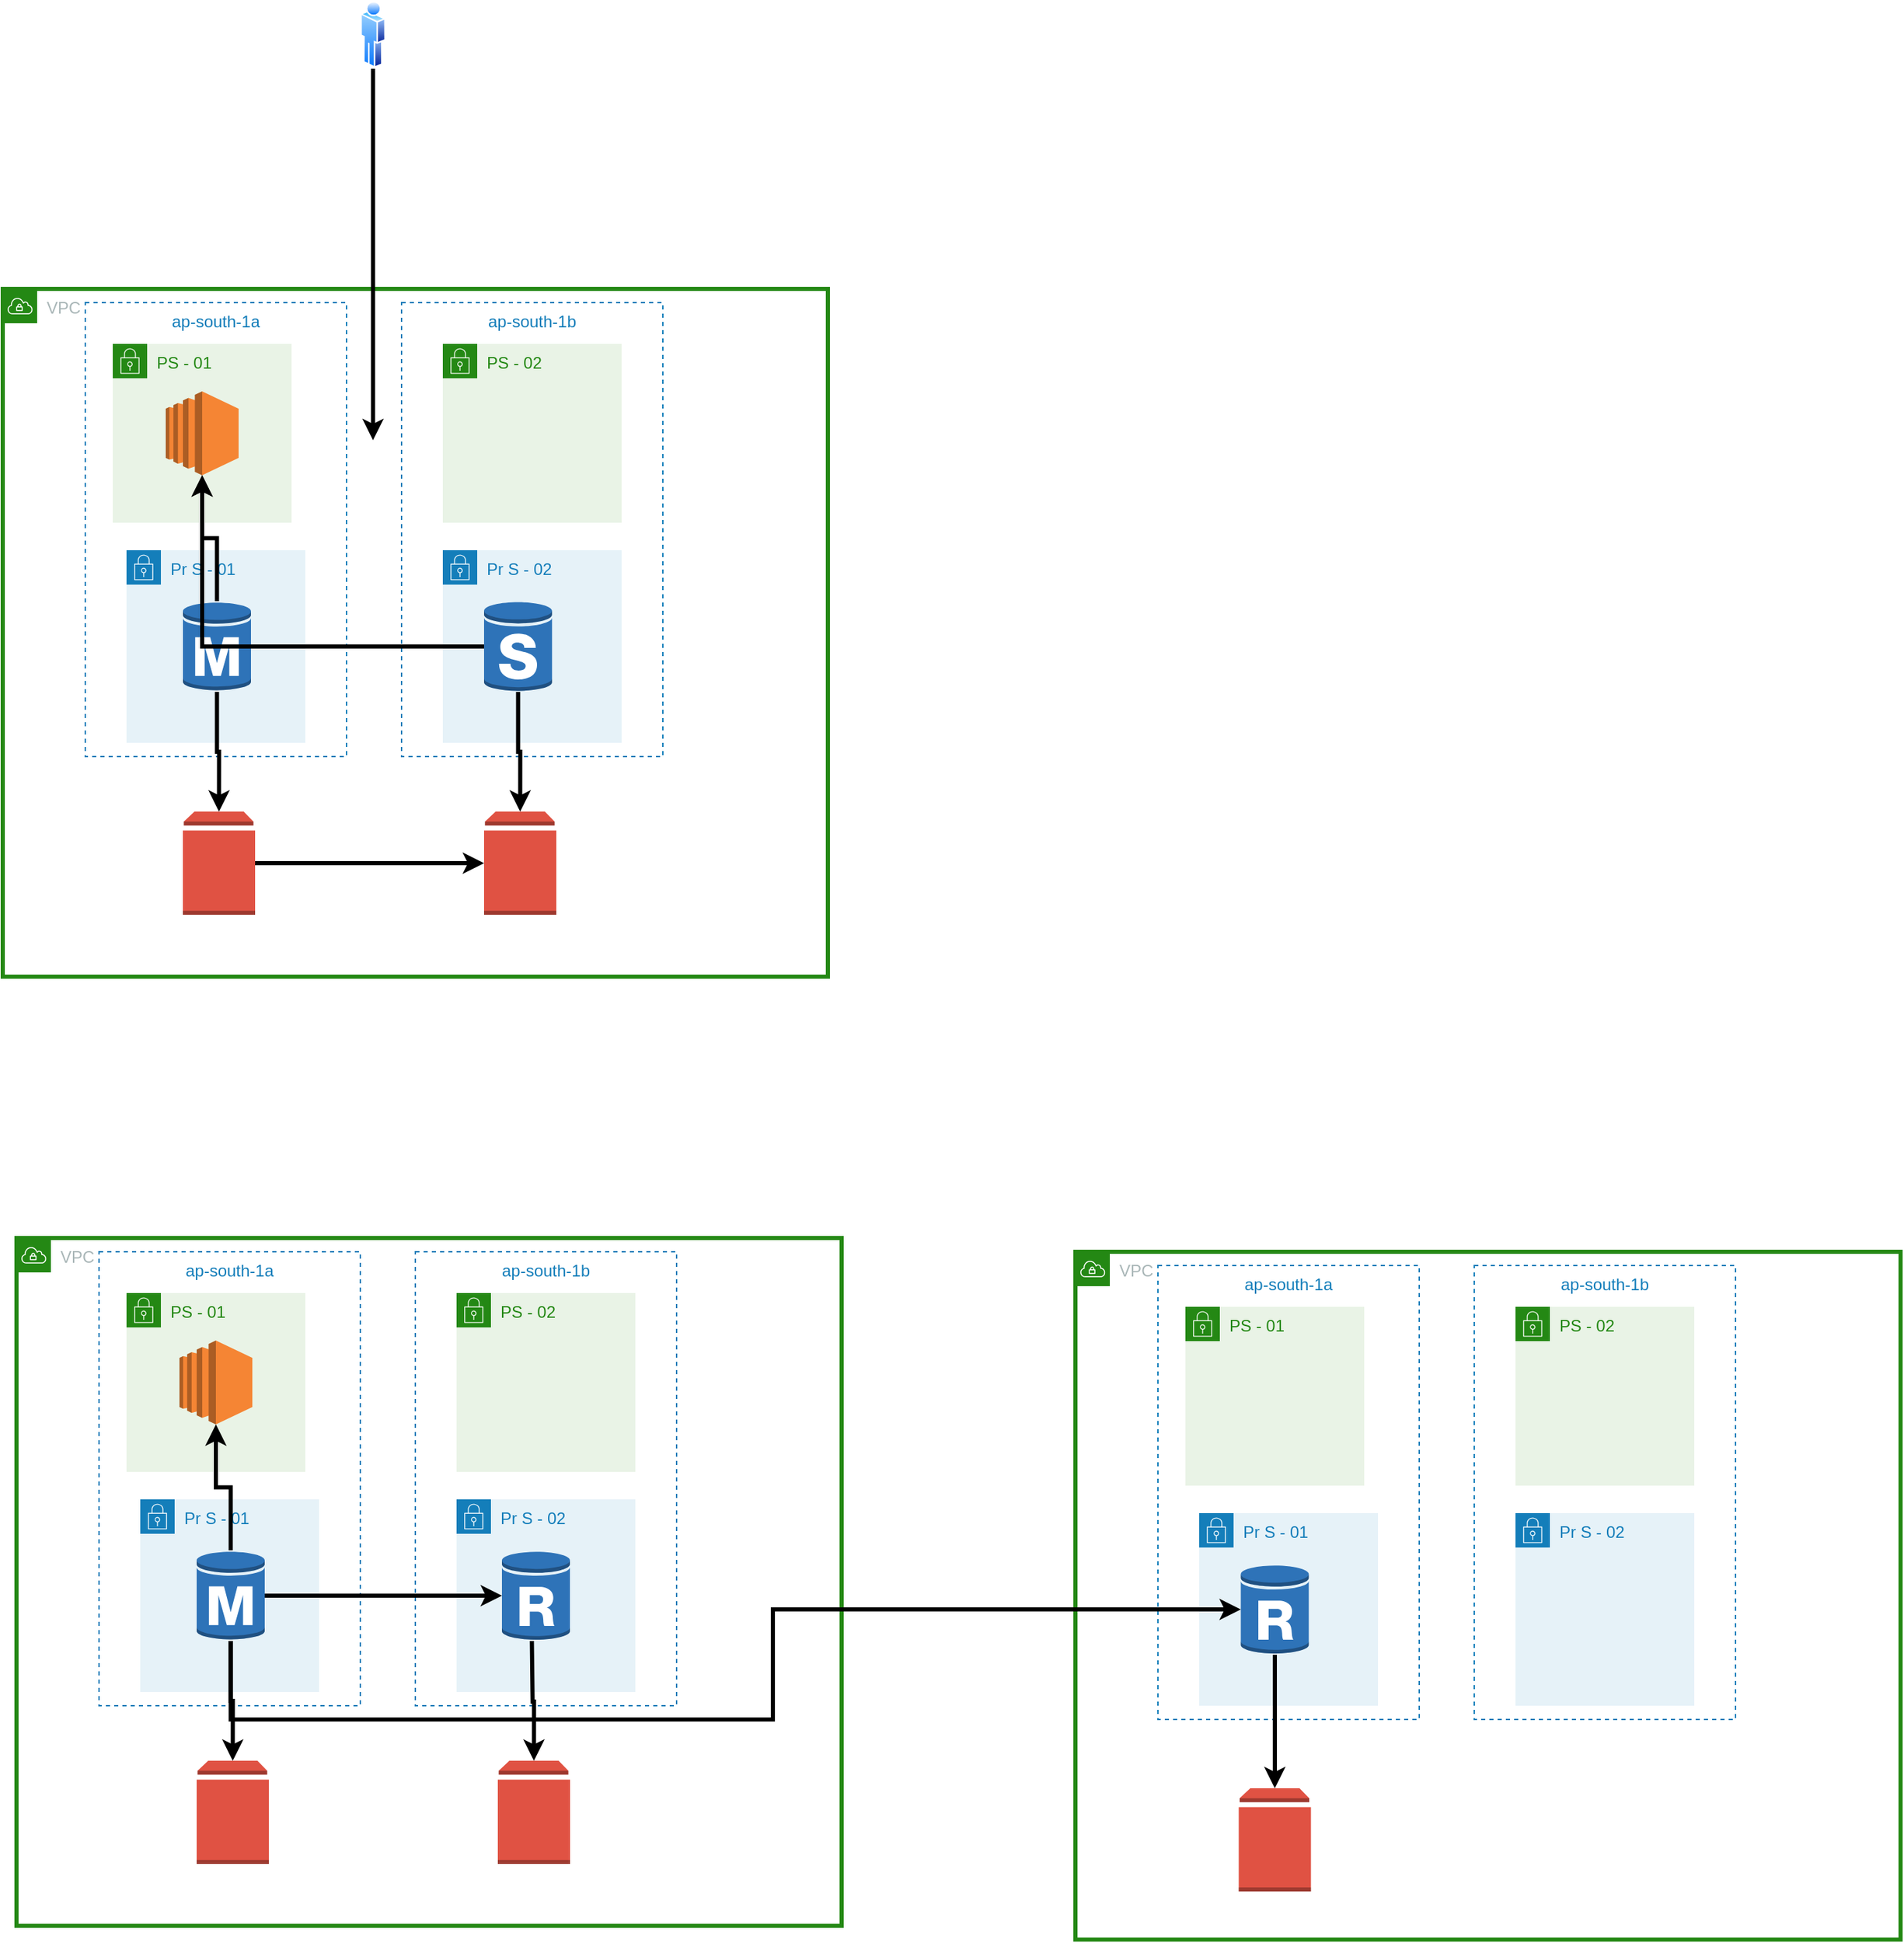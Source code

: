 <mxfile version="16.5.2" type="device"><diagram id="pcL_yw3CoYtFVEV2Uy6o" name="Page-1"><mxGraphModel dx="1304" dy="1658" grid="1" gridSize="10" guides="1" tooltips="1" connect="1" arrows="1" fold="1" page="1" pageScale="1" pageWidth="850" pageHeight="1100" math="0" shadow="0"><root><mxCell id="0"/><mxCell id="1" parent="0"/><mxCell id="kQGjs3hiEvjF5Gnd9WPD-1" value="VPC" style="points=[[0,0],[0.25,0],[0.5,0],[0.75,0],[1,0],[1,0.25],[1,0.5],[1,0.75],[1,1],[0.75,1],[0.5,1],[0.25,1],[0,1],[0,0.75],[0,0.5],[0,0.25]];outlineConnect=0;gradientColor=none;html=1;whiteSpace=wrap;fontSize=12;fontStyle=0;container=1;pointerEvents=0;collapsible=0;recursiveResize=0;shape=mxgraph.aws4.group;grIcon=mxgraph.aws4.group_vpc;strokeColor=#248814;fillColor=none;verticalAlign=top;align=left;spacingLeft=30;fontColor=#AAB7B8;dashed=0;strokeWidth=3;" vertex="1" parent="1"><mxGeometry x="80" y="80" width="600" height="500" as="geometry"/></mxCell><mxCell id="kQGjs3hiEvjF5Gnd9WPD-6" value="ap-south-1b" style="fillColor=none;strokeColor=#147EBA;dashed=1;verticalAlign=top;fontStyle=0;fontColor=#147EBA;" vertex="1" parent="kQGjs3hiEvjF5Gnd9WPD-1"><mxGeometry x="290" y="10" width="190" height="330" as="geometry"/></mxCell><mxCell id="kQGjs3hiEvjF5Gnd9WPD-5" value="ap-south-1a" style="fillColor=none;strokeColor=#147EBA;dashed=1;verticalAlign=top;fontStyle=0;fontColor=#147EBA;" vertex="1" parent="kQGjs3hiEvjF5Gnd9WPD-1"><mxGeometry x="60" y="10" width="190" height="330" as="geometry"/></mxCell><mxCell id="kQGjs3hiEvjF5Gnd9WPD-2" value="PS - 01" style="points=[[0,0],[0.25,0],[0.5,0],[0.75,0],[1,0],[1,0.25],[1,0.5],[1,0.75],[1,1],[0.75,1],[0.5,1],[0.25,1],[0,1],[0,0.75],[0,0.5],[0,0.25]];outlineConnect=0;gradientColor=none;html=1;whiteSpace=wrap;fontSize=12;fontStyle=0;container=1;pointerEvents=0;collapsible=0;recursiveResize=0;shape=mxgraph.aws4.group;grIcon=mxgraph.aws4.group_security_group;grStroke=0;strokeColor=#248814;fillColor=#E9F3E6;verticalAlign=top;align=left;spacingLeft=30;fontColor=#248814;dashed=0;" vertex="1" parent="kQGjs3hiEvjF5Gnd9WPD-1"><mxGeometry x="80" y="40" width="130" height="130" as="geometry"/></mxCell><mxCell id="kQGjs3hiEvjF5Gnd9WPD-18" value="" style="outlineConnect=0;dashed=0;verticalLabelPosition=bottom;verticalAlign=top;align=center;html=1;shape=mxgraph.aws3.ec2;fillColor=#F58534;gradientColor=none;strokeWidth=3;" vertex="1" parent="kQGjs3hiEvjF5Gnd9WPD-2"><mxGeometry x="38.5" y="34.5" width="53" height="61" as="geometry"/></mxCell><mxCell id="kQGjs3hiEvjF5Gnd9WPD-3" value="Pr S - 01" style="points=[[0,0],[0.25,0],[0.5,0],[0.75,0],[1,0],[1,0.25],[1,0.5],[1,0.75],[1,1],[0.75,1],[0.5,1],[0.25,1],[0,1],[0,0.75],[0,0.5],[0,0.25]];outlineConnect=0;gradientColor=none;html=1;whiteSpace=wrap;fontSize=12;fontStyle=0;container=1;pointerEvents=0;collapsible=0;recursiveResize=0;shape=mxgraph.aws4.group;grIcon=mxgraph.aws4.group_security_group;grStroke=0;strokeColor=#147EBA;fillColor=#E6F2F8;verticalAlign=top;align=left;spacingLeft=30;fontColor=#147EBA;dashed=0;" vertex="1" parent="kQGjs3hiEvjF5Gnd9WPD-1"><mxGeometry x="90" y="190" width="130" height="140" as="geometry"/></mxCell><mxCell id="kQGjs3hiEvjF5Gnd9WPD-15" value="" style="outlineConnect=0;dashed=0;verticalLabelPosition=bottom;verticalAlign=top;align=center;html=1;shape=mxgraph.aws3.rds_db_instance;fillColor=#2E73B8;gradientColor=none;strokeWidth=3;" vertex="1" parent="kQGjs3hiEvjF5Gnd9WPD-3"><mxGeometry x="41" y="37" width="49.5" height="66" as="geometry"/></mxCell><mxCell id="kQGjs3hiEvjF5Gnd9WPD-12" value="PS - 02" style="points=[[0,0],[0.25,0],[0.5,0],[0.75,0],[1,0],[1,0.25],[1,0.5],[1,0.75],[1,1],[0.75,1],[0.5,1],[0.25,1],[0,1],[0,0.75],[0,0.5],[0,0.25]];outlineConnect=0;gradientColor=none;html=1;whiteSpace=wrap;fontSize=12;fontStyle=0;container=1;pointerEvents=0;collapsible=0;recursiveResize=0;shape=mxgraph.aws4.group;grIcon=mxgraph.aws4.group_security_group;grStroke=0;strokeColor=#248814;fillColor=#E9F3E6;verticalAlign=top;align=left;spacingLeft=30;fontColor=#248814;dashed=0;" vertex="1" parent="kQGjs3hiEvjF5Gnd9WPD-1"><mxGeometry x="320" y="40" width="130" height="130" as="geometry"/></mxCell><mxCell id="kQGjs3hiEvjF5Gnd9WPD-13" value="Pr S - 02" style="points=[[0,0],[0.25,0],[0.5,0],[0.75,0],[1,0],[1,0.25],[1,0.5],[1,0.75],[1,1],[0.75,1],[0.5,1],[0.25,1],[0,1],[0,0.75],[0,0.5],[0,0.25]];outlineConnect=0;gradientColor=none;html=1;whiteSpace=wrap;fontSize=12;fontStyle=0;container=1;pointerEvents=0;collapsible=0;recursiveResize=0;shape=mxgraph.aws4.group;grIcon=mxgraph.aws4.group_security_group;grStroke=0;strokeColor=#147EBA;fillColor=#E6F2F8;verticalAlign=top;align=left;spacingLeft=30;fontColor=#147EBA;dashed=0;" vertex="1" parent="kQGjs3hiEvjF5Gnd9WPD-1"><mxGeometry x="320" y="190" width="130" height="140" as="geometry"/></mxCell><mxCell id="kQGjs3hiEvjF5Gnd9WPD-16" value="" style="outlineConnect=0;dashed=0;verticalLabelPosition=bottom;verticalAlign=top;align=center;html=1;shape=mxgraph.aws3.rds_db_instance_standby_multi_az;fillColor=#2E73B8;gradientColor=none;strokeWidth=3;" vertex="1" parent="kQGjs3hiEvjF5Gnd9WPD-13"><mxGeometry x="30" y="37" width="49.5" height="66" as="geometry"/></mxCell><mxCell id="kQGjs3hiEvjF5Gnd9WPD-26" style="edgeStyle=orthogonalEdgeStyle;rounded=0;orthogonalLoop=1;jettySize=auto;html=1;entryX=0;entryY=0.5;entryDx=0;entryDy=0;entryPerimeter=0;strokeWidth=3;" edge="1" parent="kQGjs3hiEvjF5Gnd9WPD-1" source="kQGjs3hiEvjF5Gnd9WPD-23" target="kQGjs3hiEvjF5Gnd9WPD-25"><mxGeometry relative="1" as="geometry"/></mxCell><mxCell id="kQGjs3hiEvjF5Gnd9WPD-23" value="" style="outlineConnect=0;dashed=0;verticalLabelPosition=bottom;verticalAlign=top;align=center;html=1;shape=mxgraph.aws3.volume;fillColor=#E05243;gradientColor=none;strokeWidth=3;" vertex="1" parent="kQGjs3hiEvjF5Gnd9WPD-1"><mxGeometry x="131" y="380" width="52.5" height="75" as="geometry"/></mxCell><mxCell id="kQGjs3hiEvjF5Gnd9WPD-24" style="edgeStyle=orthogonalEdgeStyle;rounded=0;orthogonalLoop=1;jettySize=auto;html=1;entryX=0.5;entryY=0;entryDx=0;entryDy=0;entryPerimeter=0;strokeWidth=3;" edge="1" parent="kQGjs3hiEvjF5Gnd9WPD-1" source="kQGjs3hiEvjF5Gnd9WPD-15" target="kQGjs3hiEvjF5Gnd9WPD-23"><mxGeometry relative="1" as="geometry"/></mxCell><mxCell id="kQGjs3hiEvjF5Gnd9WPD-25" value="" style="outlineConnect=0;dashed=0;verticalLabelPosition=bottom;verticalAlign=top;align=center;html=1;shape=mxgraph.aws3.volume;fillColor=#E05243;gradientColor=none;strokeWidth=3;" vertex="1" parent="kQGjs3hiEvjF5Gnd9WPD-1"><mxGeometry x="350" y="380" width="52.5" height="75" as="geometry"/></mxCell><mxCell id="kQGjs3hiEvjF5Gnd9WPD-27" style="edgeStyle=orthogonalEdgeStyle;rounded=0;orthogonalLoop=1;jettySize=auto;html=1;entryX=0.5;entryY=0;entryDx=0;entryDy=0;entryPerimeter=0;strokeWidth=3;" edge="1" parent="kQGjs3hiEvjF5Gnd9WPD-1" source="kQGjs3hiEvjF5Gnd9WPD-16" target="kQGjs3hiEvjF5Gnd9WPD-25"><mxGeometry relative="1" as="geometry"/></mxCell><mxCell id="kQGjs3hiEvjF5Gnd9WPD-30" style="edgeStyle=orthogonalEdgeStyle;rounded=0;orthogonalLoop=1;jettySize=auto;html=1;strokeWidth=3;" edge="1" parent="kQGjs3hiEvjF5Gnd9WPD-1" source="kQGjs3hiEvjF5Gnd9WPD-15" target="kQGjs3hiEvjF5Gnd9WPD-18"><mxGeometry relative="1" as="geometry"/></mxCell><mxCell id="kQGjs3hiEvjF5Gnd9WPD-31" style="edgeStyle=orthogonalEdgeStyle;rounded=0;orthogonalLoop=1;jettySize=auto;html=1;strokeWidth=3;" edge="1" parent="kQGjs3hiEvjF5Gnd9WPD-1" source="kQGjs3hiEvjF5Gnd9WPD-16" target="kQGjs3hiEvjF5Gnd9WPD-18"><mxGeometry relative="1" as="geometry"/></mxCell><mxCell id="kQGjs3hiEvjF5Gnd9WPD-22" style="edgeStyle=orthogonalEdgeStyle;rounded=0;orthogonalLoop=1;jettySize=auto;html=1;strokeWidth=3;" edge="1" parent="1" source="kQGjs3hiEvjF5Gnd9WPD-21"><mxGeometry relative="1" as="geometry"><mxPoint x="349.25" y="190" as="targetPoint"/></mxGeometry></mxCell><mxCell id="kQGjs3hiEvjF5Gnd9WPD-21" value="" style="aspect=fixed;perimeter=ellipsePerimeter;html=1;align=center;shadow=0;dashed=0;spacingTop=3;image;image=img/lib/active_directory/user.svg;strokeWidth=3;" vertex="1" parent="1"><mxGeometry x="340" y="-130" width="18.5" height="50" as="geometry"/></mxCell><mxCell id="kQGjs3hiEvjF5Gnd9WPD-32" value="VPC" style="points=[[0,0],[0.25,0],[0.5,0],[0.75,0],[1,0],[1,0.25],[1,0.5],[1,0.75],[1,1],[0.75,1],[0.5,1],[0.25,1],[0,1],[0,0.75],[0,0.5],[0,0.25]];outlineConnect=0;gradientColor=none;html=1;whiteSpace=wrap;fontSize=12;fontStyle=0;container=1;pointerEvents=0;collapsible=0;recursiveResize=0;shape=mxgraph.aws4.group;grIcon=mxgraph.aws4.group_vpc;strokeColor=#248814;fillColor=none;verticalAlign=top;align=left;spacingLeft=30;fontColor=#AAB7B8;dashed=0;strokeWidth=3;" vertex="1" parent="1"><mxGeometry x="90" y="770" width="600" height="500" as="geometry"/></mxCell><mxCell id="kQGjs3hiEvjF5Gnd9WPD-33" value="ap-south-1b" style="fillColor=none;strokeColor=#147EBA;dashed=1;verticalAlign=top;fontStyle=0;fontColor=#147EBA;" vertex="1" parent="kQGjs3hiEvjF5Gnd9WPD-32"><mxGeometry x="290" y="10" width="190" height="330" as="geometry"/></mxCell><mxCell id="kQGjs3hiEvjF5Gnd9WPD-34" value="ap-south-1a" style="fillColor=none;strokeColor=#147EBA;dashed=1;verticalAlign=top;fontStyle=0;fontColor=#147EBA;" vertex="1" parent="kQGjs3hiEvjF5Gnd9WPD-32"><mxGeometry x="60" y="10" width="190" height="330" as="geometry"/></mxCell><mxCell id="kQGjs3hiEvjF5Gnd9WPD-35" value="PS - 01" style="points=[[0,0],[0.25,0],[0.5,0],[0.75,0],[1,0],[1,0.25],[1,0.5],[1,0.75],[1,1],[0.75,1],[0.5,1],[0.25,1],[0,1],[0,0.75],[0,0.5],[0,0.25]];outlineConnect=0;gradientColor=none;html=1;whiteSpace=wrap;fontSize=12;fontStyle=0;container=1;pointerEvents=0;collapsible=0;recursiveResize=0;shape=mxgraph.aws4.group;grIcon=mxgraph.aws4.group_security_group;grStroke=0;strokeColor=#248814;fillColor=#E9F3E6;verticalAlign=top;align=left;spacingLeft=30;fontColor=#248814;dashed=0;" vertex="1" parent="kQGjs3hiEvjF5Gnd9WPD-32"><mxGeometry x="80" y="40" width="130" height="130" as="geometry"/></mxCell><mxCell id="kQGjs3hiEvjF5Gnd9WPD-36" value="" style="outlineConnect=0;dashed=0;verticalLabelPosition=bottom;verticalAlign=top;align=center;html=1;shape=mxgraph.aws3.ec2;fillColor=#F58534;gradientColor=none;strokeWidth=3;" vertex="1" parent="kQGjs3hiEvjF5Gnd9WPD-35"><mxGeometry x="38.5" y="34.5" width="53" height="61" as="geometry"/></mxCell><mxCell id="kQGjs3hiEvjF5Gnd9WPD-37" value="Pr S - 01" style="points=[[0,0],[0.25,0],[0.5,0],[0.75,0],[1,0],[1,0.25],[1,0.5],[1,0.75],[1,1],[0.75,1],[0.5,1],[0.25,1],[0,1],[0,0.75],[0,0.5],[0,0.25]];outlineConnect=0;gradientColor=none;html=1;whiteSpace=wrap;fontSize=12;fontStyle=0;container=1;pointerEvents=0;collapsible=0;recursiveResize=0;shape=mxgraph.aws4.group;grIcon=mxgraph.aws4.group_security_group;grStroke=0;strokeColor=#147EBA;fillColor=#E6F2F8;verticalAlign=top;align=left;spacingLeft=30;fontColor=#147EBA;dashed=0;" vertex="1" parent="kQGjs3hiEvjF5Gnd9WPD-32"><mxGeometry x="90" y="190" width="130" height="140" as="geometry"/></mxCell><mxCell id="kQGjs3hiEvjF5Gnd9WPD-38" value="" style="outlineConnect=0;dashed=0;verticalLabelPosition=bottom;verticalAlign=top;align=center;html=1;shape=mxgraph.aws3.rds_db_instance;fillColor=#2E73B8;gradientColor=none;strokeWidth=3;" vertex="1" parent="kQGjs3hiEvjF5Gnd9WPD-37"><mxGeometry x="41" y="37" width="49.5" height="66" as="geometry"/></mxCell><mxCell id="kQGjs3hiEvjF5Gnd9WPD-39" value="PS - 02" style="points=[[0,0],[0.25,0],[0.5,0],[0.75,0],[1,0],[1,0.25],[1,0.5],[1,0.75],[1,1],[0.75,1],[0.5,1],[0.25,1],[0,1],[0,0.75],[0,0.5],[0,0.25]];outlineConnect=0;gradientColor=none;html=1;whiteSpace=wrap;fontSize=12;fontStyle=0;container=1;pointerEvents=0;collapsible=0;recursiveResize=0;shape=mxgraph.aws4.group;grIcon=mxgraph.aws4.group_security_group;grStroke=0;strokeColor=#248814;fillColor=#E9F3E6;verticalAlign=top;align=left;spacingLeft=30;fontColor=#248814;dashed=0;" vertex="1" parent="kQGjs3hiEvjF5Gnd9WPD-32"><mxGeometry x="320" y="40" width="130" height="130" as="geometry"/></mxCell><mxCell id="kQGjs3hiEvjF5Gnd9WPD-40" value="Pr S - 02" style="points=[[0,0],[0.25,0],[0.5,0],[0.75,0],[1,0],[1,0.25],[1,0.5],[1,0.75],[1,1],[0.75,1],[0.5,1],[0.25,1],[0,1],[0,0.75],[0,0.5],[0,0.25]];outlineConnect=0;gradientColor=none;html=1;whiteSpace=wrap;fontSize=12;fontStyle=0;container=1;pointerEvents=0;collapsible=0;recursiveResize=0;shape=mxgraph.aws4.group;grIcon=mxgraph.aws4.group_security_group;grStroke=0;strokeColor=#147EBA;fillColor=#E6F2F8;verticalAlign=top;align=left;spacingLeft=30;fontColor=#147EBA;dashed=0;" vertex="1" parent="kQGjs3hiEvjF5Gnd9WPD-32"><mxGeometry x="320" y="190" width="130" height="140" as="geometry"/></mxCell><mxCell id="kQGjs3hiEvjF5Gnd9WPD-49" value="" style="outlineConnect=0;dashed=0;verticalLabelPosition=bottom;verticalAlign=top;align=center;html=1;shape=mxgraph.aws3.rds_db_instance_read_replica;fillColor=#2E73B8;gradientColor=none;strokeWidth=3;" vertex="1" parent="kQGjs3hiEvjF5Gnd9WPD-40"><mxGeometry x="33" y="37" width="49.5" height="66" as="geometry"/></mxCell><mxCell id="kQGjs3hiEvjF5Gnd9WPD-43" value="" style="outlineConnect=0;dashed=0;verticalLabelPosition=bottom;verticalAlign=top;align=center;html=1;shape=mxgraph.aws3.volume;fillColor=#E05243;gradientColor=none;strokeWidth=3;" vertex="1" parent="kQGjs3hiEvjF5Gnd9WPD-32"><mxGeometry x="131" y="380" width="52.5" height="75" as="geometry"/></mxCell><mxCell id="kQGjs3hiEvjF5Gnd9WPD-44" style="edgeStyle=orthogonalEdgeStyle;rounded=0;orthogonalLoop=1;jettySize=auto;html=1;entryX=0.5;entryY=0;entryDx=0;entryDy=0;entryPerimeter=0;strokeWidth=3;" edge="1" parent="kQGjs3hiEvjF5Gnd9WPD-32" source="kQGjs3hiEvjF5Gnd9WPD-38" target="kQGjs3hiEvjF5Gnd9WPD-43"><mxGeometry relative="1" as="geometry"/></mxCell><mxCell id="kQGjs3hiEvjF5Gnd9WPD-45" value="" style="outlineConnect=0;dashed=0;verticalLabelPosition=bottom;verticalAlign=top;align=center;html=1;shape=mxgraph.aws3.volume;fillColor=#E05243;gradientColor=none;strokeWidth=3;" vertex="1" parent="kQGjs3hiEvjF5Gnd9WPD-32"><mxGeometry x="350" y="380" width="52.5" height="75" as="geometry"/></mxCell><mxCell id="kQGjs3hiEvjF5Gnd9WPD-46" style="edgeStyle=orthogonalEdgeStyle;rounded=0;orthogonalLoop=1;jettySize=auto;html=1;entryX=0.5;entryY=0;entryDx=0;entryDy=0;entryPerimeter=0;strokeWidth=3;" edge="1" parent="kQGjs3hiEvjF5Gnd9WPD-32" target="kQGjs3hiEvjF5Gnd9WPD-45"><mxGeometry relative="1" as="geometry"><mxPoint x="374.75" y="293" as="sourcePoint"/></mxGeometry></mxCell><mxCell id="kQGjs3hiEvjF5Gnd9WPD-47" style="edgeStyle=orthogonalEdgeStyle;rounded=0;orthogonalLoop=1;jettySize=auto;html=1;strokeWidth=3;" edge="1" parent="kQGjs3hiEvjF5Gnd9WPD-32" source="kQGjs3hiEvjF5Gnd9WPD-38" target="kQGjs3hiEvjF5Gnd9WPD-36"><mxGeometry relative="1" as="geometry"/></mxCell><mxCell id="kQGjs3hiEvjF5Gnd9WPD-80" style="edgeStyle=orthogonalEdgeStyle;rounded=0;orthogonalLoop=1;jettySize=auto;html=1;strokeWidth=3;" edge="1" parent="kQGjs3hiEvjF5Gnd9WPD-32" source="kQGjs3hiEvjF5Gnd9WPD-38" target="kQGjs3hiEvjF5Gnd9WPD-49"><mxGeometry relative="1" as="geometry"/></mxCell><mxCell id="kQGjs3hiEvjF5Gnd9WPD-65" value="VPC" style="points=[[0,0],[0.25,0],[0.5,0],[0.75,0],[1,0],[1,0.25],[1,0.5],[1,0.75],[1,1],[0.75,1],[0.5,1],[0.25,1],[0,1],[0,0.75],[0,0.5],[0,0.25]];outlineConnect=0;gradientColor=none;html=1;whiteSpace=wrap;fontSize=12;fontStyle=0;container=1;pointerEvents=0;collapsible=0;recursiveResize=0;shape=mxgraph.aws4.group;grIcon=mxgraph.aws4.group_vpc;strokeColor=#248814;fillColor=none;verticalAlign=top;align=left;spacingLeft=30;fontColor=#AAB7B8;dashed=0;strokeWidth=3;" vertex="1" parent="1"><mxGeometry x="860" y="780" width="600" height="500" as="geometry"/></mxCell><mxCell id="kQGjs3hiEvjF5Gnd9WPD-66" value="ap-south-1b" style="fillColor=none;strokeColor=#147EBA;dashed=1;verticalAlign=top;fontStyle=0;fontColor=#147EBA;" vertex="1" parent="kQGjs3hiEvjF5Gnd9WPD-65"><mxGeometry x="290" y="10" width="190" height="330" as="geometry"/></mxCell><mxCell id="kQGjs3hiEvjF5Gnd9WPD-67" value="ap-south-1a" style="fillColor=none;strokeColor=#147EBA;dashed=1;verticalAlign=top;fontStyle=0;fontColor=#147EBA;" vertex="1" parent="kQGjs3hiEvjF5Gnd9WPD-65"><mxGeometry x="60" y="10" width="190" height="330" as="geometry"/></mxCell><mxCell id="kQGjs3hiEvjF5Gnd9WPD-68" value="PS - 01" style="points=[[0,0],[0.25,0],[0.5,0],[0.75,0],[1,0],[1,0.25],[1,0.5],[1,0.75],[1,1],[0.75,1],[0.5,1],[0.25,1],[0,1],[0,0.75],[0,0.5],[0,0.25]];outlineConnect=0;gradientColor=none;html=1;whiteSpace=wrap;fontSize=12;fontStyle=0;container=1;pointerEvents=0;collapsible=0;recursiveResize=0;shape=mxgraph.aws4.group;grIcon=mxgraph.aws4.group_security_group;grStroke=0;strokeColor=#248814;fillColor=#E9F3E6;verticalAlign=top;align=left;spacingLeft=30;fontColor=#248814;dashed=0;" vertex="1" parent="kQGjs3hiEvjF5Gnd9WPD-65"><mxGeometry x="80" y="40" width="130" height="130" as="geometry"/></mxCell><mxCell id="kQGjs3hiEvjF5Gnd9WPD-70" value="Pr S - 01" style="points=[[0,0],[0.25,0],[0.5,0],[0.75,0],[1,0],[1,0.25],[1,0.5],[1,0.75],[1,1],[0.75,1],[0.5,1],[0.25,1],[0,1],[0,0.75],[0,0.5],[0,0.25]];outlineConnect=0;gradientColor=none;html=1;whiteSpace=wrap;fontSize=12;fontStyle=0;container=1;pointerEvents=0;collapsible=0;recursiveResize=0;shape=mxgraph.aws4.group;grIcon=mxgraph.aws4.group_security_group;grStroke=0;strokeColor=#147EBA;fillColor=#E6F2F8;verticalAlign=top;align=left;spacingLeft=30;fontColor=#147EBA;dashed=0;" vertex="1" parent="kQGjs3hiEvjF5Gnd9WPD-65"><mxGeometry x="90" y="190" width="130" height="140" as="geometry"/></mxCell><mxCell id="kQGjs3hiEvjF5Gnd9WPD-74" value="" style="outlineConnect=0;dashed=0;verticalLabelPosition=bottom;verticalAlign=top;align=center;html=1;shape=mxgraph.aws3.rds_db_instance_read_replica;fillColor=#2E73B8;gradientColor=none;strokeWidth=3;" vertex="1" parent="kQGjs3hiEvjF5Gnd9WPD-70"><mxGeometry x="30.25" y="37" width="49.5" height="66" as="geometry"/></mxCell><mxCell id="kQGjs3hiEvjF5Gnd9WPD-72" value="PS - 02" style="points=[[0,0],[0.25,0],[0.5,0],[0.75,0],[1,0],[1,0.25],[1,0.5],[1,0.75],[1,1],[0.75,1],[0.5,1],[0.25,1],[0,1],[0,0.75],[0,0.5],[0,0.25]];outlineConnect=0;gradientColor=none;html=1;whiteSpace=wrap;fontSize=12;fontStyle=0;container=1;pointerEvents=0;collapsible=0;recursiveResize=0;shape=mxgraph.aws4.group;grIcon=mxgraph.aws4.group_security_group;grStroke=0;strokeColor=#248814;fillColor=#E9F3E6;verticalAlign=top;align=left;spacingLeft=30;fontColor=#248814;dashed=0;" vertex="1" parent="kQGjs3hiEvjF5Gnd9WPD-65"><mxGeometry x="320" y="40" width="130" height="130" as="geometry"/></mxCell><mxCell id="kQGjs3hiEvjF5Gnd9WPD-73" value="Pr S - 02" style="points=[[0,0],[0.25,0],[0.5,0],[0.75,0],[1,0],[1,0.25],[1,0.5],[1,0.75],[1,1],[0.75,1],[0.5,1],[0.25,1],[0,1],[0,0.75],[0,0.5],[0,0.25]];outlineConnect=0;gradientColor=none;html=1;whiteSpace=wrap;fontSize=12;fontStyle=0;container=1;pointerEvents=0;collapsible=0;recursiveResize=0;shape=mxgraph.aws4.group;grIcon=mxgraph.aws4.group_security_group;grStroke=0;strokeColor=#147EBA;fillColor=#E6F2F8;verticalAlign=top;align=left;spacingLeft=30;fontColor=#147EBA;dashed=0;" vertex="1" parent="kQGjs3hiEvjF5Gnd9WPD-65"><mxGeometry x="320" y="190" width="130" height="140" as="geometry"/></mxCell><mxCell id="kQGjs3hiEvjF5Gnd9WPD-77" value="" style="outlineConnect=0;dashed=0;verticalLabelPosition=bottom;verticalAlign=top;align=center;html=1;shape=mxgraph.aws3.volume;fillColor=#E05243;gradientColor=none;strokeWidth=3;" vertex="1" parent="kQGjs3hiEvjF5Gnd9WPD-65"><mxGeometry x="118.75" y="390" width="52.5" height="75" as="geometry"/></mxCell><mxCell id="kQGjs3hiEvjF5Gnd9WPD-82" style="edgeStyle=orthogonalEdgeStyle;rounded=0;orthogonalLoop=1;jettySize=auto;html=1;strokeWidth=3;" edge="1" parent="kQGjs3hiEvjF5Gnd9WPD-65" source="kQGjs3hiEvjF5Gnd9WPD-74" target="kQGjs3hiEvjF5Gnd9WPD-77"><mxGeometry relative="1" as="geometry"/></mxCell><mxCell id="kQGjs3hiEvjF5Gnd9WPD-81" style="edgeStyle=orthogonalEdgeStyle;rounded=0;orthogonalLoop=1;jettySize=auto;html=1;strokeWidth=3;" edge="1" parent="1" source="kQGjs3hiEvjF5Gnd9WPD-38" target="kQGjs3hiEvjF5Gnd9WPD-74"><mxGeometry relative="1" as="geometry"><Array as="points"><mxPoint x="246" y="1120"/><mxPoint x="640" y="1120"/><mxPoint x="640" y="1040"/></Array></mxGeometry></mxCell></root></mxGraphModel></diagram></mxfile>